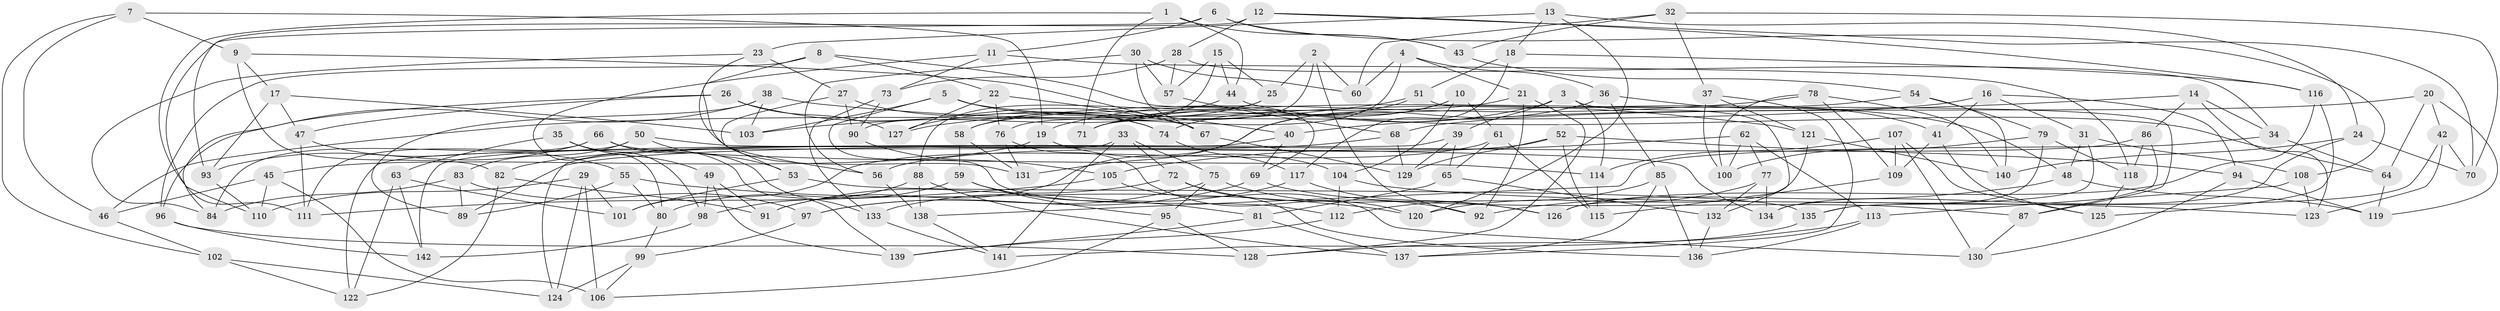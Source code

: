 // coarse degree distribution, {4: 0.3372093023255814, 6: 0.47674418604651164, 5: 0.1511627906976744, 3: 0.03488372093023256}
// Generated by graph-tools (version 1.1) at 2025/38/03/04/25 23:38:06]
// undirected, 142 vertices, 284 edges
graph export_dot {
  node [color=gray90,style=filled];
  1;
  2;
  3;
  4;
  5;
  6;
  7;
  8;
  9;
  10;
  11;
  12;
  13;
  14;
  15;
  16;
  17;
  18;
  19;
  20;
  21;
  22;
  23;
  24;
  25;
  26;
  27;
  28;
  29;
  30;
  31;
  32;
  33;
  34;
  35;
  36;
  37;
  38;
  39;
  40;
  41;
  42;
  43;
  44;
  45;
  46;
  47;
  48;
  49;
  50;
  51;
  52;
  53;
  54;
  55;
  56;
  57;
  58;
  59;
  60;
  61;
  62;
  63;
  64;
  65;
  66;
  67;
  68;
  69;
  70;
  71;
  72;
  73;
  74;
  75;
  76;
  77;
  78;
  79;
  80;
  81;
  82;
  83;
  84;
  85;
  86;
  87;
  88;
  89;
  90;
  91;
  92;
  93;
  94;
  95;
  96;
  97;
  98;
  99;
  100;
  101;
  102;
  103;
  104;
  105;
  106;
  107;
  108;
  109;
  110;
  111;
  112;
  113;
  114;
  115;
  116;
  117;
  118;
  119;
  120;
  121;
  122;
  123;
  124;
  125;
  126;
  127;
  128;
  129;
  130;
  131;
  132;
  133;
  134;
  135;
  136;
  137;
  138;
  139;
  140;
  141;
  142;
  1 -- 71;
  1 -- 44;
  1 -- 111;
  1 -- 43;
  2 -- 71;
  2 -- 25;
  2 -- 92;
  2 -- 60;
  3 -- 132;
  3 -- 39;
  3 -- 19;
  3 -- 114;
  4 -- 21;
  4 -- 76;
  4 -- 36;
  4 -- 60;
  5 -- 48;
  5 -- 112;
  5 -- 74;
  5 -- 103;
  6 -- 108;
  6 -- 93;
  6 -- 11;
  6 -- 43;
  7 -- 102;
  7 -- 19;
  7 -- 46;
  7 -- 9;
  8 -- 22;
  8 -- 69;
  8 -- 96;
  8 -- 56;
  9 -- 82;
  9 -- 17;
  9 -- 67;
  10 -- 61;
  10 -- 74;
  10 -- 91;
  10 -- 104;
  11 -- 118;
  11 -- 80;
  11 -- 73;
  12 -- 28;
  12 -- 116;
  12 -- 110;
  12 -- 70;
  13 -- 24;
  13 -- 120;
  13 -- 23;
  13 -- 18;
  14 -- 123;
  14 -- 34;
  14 -- 86;
  14 -- 40;
  15 -- 57;
  15 -- 25;
  15 -- 90;
  15 -- 44;
  16 -- 41;
  16 -- 94;
  16 -- 46;
  16 -- 31;
  17 -- 93;
  17 -- 47;
  17 -- 103;
  18 -- 117;
  18 -- 51;
  18 -- 116;
  19 -- 45;
  19 -- 104;
  20 -- 64;
  20 -- 119;
  20 -- 68;
  20 -- 42;
  21 -- 128;
  21 -- 92;
  21 -- 58;
  22 -- 127;
  22 -- 40;
  22 -- 76;
  23 -- 84;
  23 -- 27;
  23 -- 131;
  24 -- 70;
  24 -- 140;
  24 -- 134;
  25 -- 58;
  25 -- 88;
  26 -- 127;
  26 -- 84;
  26 -- 47;
  26 -- 67;
  27 -- 74;
  27 -- 53;
  27 -- 90;
  28 -- 34;
  28 -- 57;
  28 -- 73;
  29 -- 124;
  29 -- 106;
  29 -- 110;
  29 -- 101;
  30 -- 67;
  30 -- 57;
  30 -- 56;
  30 -- 60;
  31 -- 135;
  31 -- 108;
  31 -- 48;
  32 -- 70;
  32 -- 37;
  32 -- 43;
  32 -- 60;
  33 -- 72;
  33 -- 75;
  33 -- 141;
  33 -- 122;
  34 -- 138;
  34 -- 64;
  35 -- 98;
  35 -- 63;
  35 -- 49;
  35 -- 139;
  36 -- 41;
  36 -- 131;
  36 -- 85;
  37 -- 137;
  37 -- 121;
  37 -- 100;
  38 -- 96;
  38 -- 103;
  38 -- 89;
  38 -- 121;
  39 -- 129;
  39 -- 65;
  39 -- 124;
  40 -- 69;
  40 -- 142;
  41 -- 109;
  41 -- 125;
  42 -- 135;
  42 -- 70;
  42 -- 123;
  43 -- 54;
  44 -- 127;
  44 -- 64;
  45 -- 46;
  45 -- 110;
  45 -- 106;
  46 -- 102;
  47 -- 55;
  47 -- 111;
  48 -- 92;
  48 -- 119;
  49 -- 98;
  49 -- 139;
  49 -- 91;
  50 -- 53;
  50 -- 134;
  50 -- 83;
  50 -- 111;
  51 -- 87;
  51 -- 103;
  51 -- 71;
  52 -- 115;
  52 -- 56;
  52 -- 94;
  52 -- 129;
  53 -- 101;
  53 -- 135;
  54 -- 71;
  54 -- 140;
  54 -- 79;
  55 -- 80;
  55 -- 120;
  55 -- 89;
  56 -- 138;
  57 -- 68;
  58 -- 131;
  58 -- 59;
  59 -- 95;
  59 -- 80;
  59 -- 81;
  61 -- 65;
  61 -- 115;
  61 -- 101;
  62 -- 105;
  62 -- 113;
  62 -- 100;
  62 -- 77;
  63 -- 101;
  63 -- 122;
  63 -- 142;
  64 -- 119;
  65 -- 132;
  65 -- 81;
  66 -- 133;
  66 -- 114;
  66 -- 93;
  66 -- 84;
  67 -- 129;
  68 -- 82;
  68 -- 129;
  69 -- 87;
  69 -- 97;
  72 -- 91;
  72 -- 92;
  72 -- 136;
  73 -- 133;
  73 -- 90;
  74 -- 117;
  75 -- 95;
  75 -- 97;
  75 -- 126;
  76 -- 131;
  76 -- 120;
  77 -- 132;
  77 -- 134;
  77 -- 120;
  78 -- 100;
  78 -- 127;
  78 -- 140;
  78 -- 109;
  79 -- 134;
  79 -- 118;
  79 -- 100;
  80 -- 99;
  81 -- 139;
  81 -- 137;
  82 -- 122;
  82 -- 91;
  83 -- 84;
  83 -- 97;
  83 -- 89;
  85 -- 136;
  85 -- 137;
  85 -- 112;
  86 -- 89;
  86 -- 118;
  86 -- 87;
  87 -- 130;
  88 -- 98;
  88 -- 137;
  88 -- 138;
  90 -- 105;
  93 -- 110;
  94 -- 119;
  94 -- 130;
  95 -- 128;
  95 -- 106;
  96 -- 128;
  96 -- 142;
  97 -- 99;
  98 -- 142;
  99 -- 124;
  99 -- 106;
  102 -- 122;
  102 -- 124;
  104 -- 112;
  104 -- 123;
  105 -- 111;
  105 -- 130;
  107 -- 125;
  107 -- 130;
  107 -- 114;
  107 -- 109;
  108 -- 123;
  108 -- 113;
  109 -- 115;
  112 -- 139;
  113 -- 136;
  113 -- 128;
  114 -- 115;
  116 -- 125;
  116 -- 126;
  117 -- 126;
  117 -- 133;
  118 -- 125;
  121 -- 126;
  121 -- 140;
  132 -- 136;
  133 -- 141;
  135 -- 141;
  138 -- 141;
}
